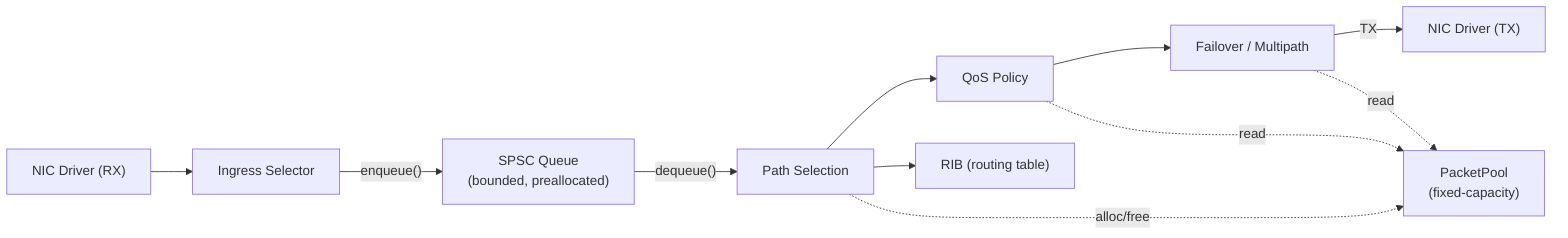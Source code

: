 %% file: docs/diagrams/packet_flow.mmd
flowchart LR

%% Packet enters from NIC
    NIC["NIC Driver (RX)"] --> INGRESS["Ingress Selector"]

%% Goes into queue
    INGRESS -->|"enqueue()"| SPSC["SPSC Queue<br/>(bounded, preallocated)"]

%% Routing logic consumes
    SPSC -->|"dequeue()"| PS["Path Selection"]
    PS --> QoS["QoS Policy"]
    QoS --> FAIL["Failover / Multipath"]

%% Consults routing table
    PS --> RIB["RIB (routing table)"]

%% Packet leaves
    FAIL -->|"TX"| EGRESS["NIC Driver (TX)"]

%% Memory flow
    PS -. alloc/free .-> POOL["PacketPool<br/>(fixed-capacity)"]
    QoS -. read .-> POOL
    FAIL -. read .-> POOL